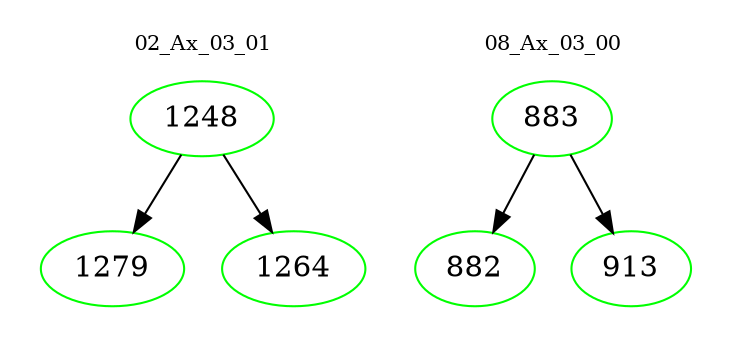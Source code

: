 digraph{
subgraph cluster_0 {
color = white
label = "02_Ax_03_01";
fontsize=10;
T0_1248 [label="1248", color="green"]
T0_1248 -> T0_1279 [color="black"]
T0_1279 [label="1279", color="green"]
T0_1248 -> T0_1264 [color="black"]
T0_1264 [label="1264", color="green"]
}
subgraph cluster_1 {
color = white
label = "08_Ax_03_00";
fontsize=10;
T1_883 [label="883", color="green"]
T1_883 -> T1_882 [color="black"]
T1_882 [label="882", color="green"]
T1_883 -> T1_913 [color="black"]
T1_913 [label="913", color="green"]
}
}
